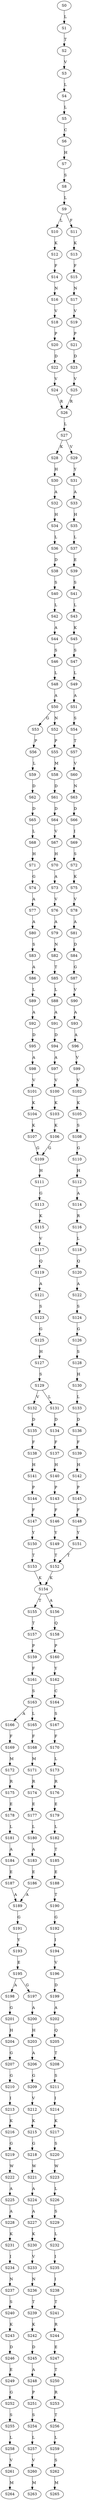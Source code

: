 strict digraph  {
	S0 -> S1 [ label = L ];
	S1 -> S2 [ label = T ];
	S2 -> S3 [ label = V ];
	S3 -> S4 [ label = L ];
	S4 -> S5 [ label = L ];
	S5 -> S6 [ label = C ];
	S6 -> S7 [ label = H ];
	S7 -> S8 [ label = S ];
	S8 -> S9 [ label = L ];
	S9 -> S10 [ label = L ];
	S9 -> S11 [ label = F ];
	S10 -> S12 [ label = K ];
	S11 -> S13 [ label = K ];
	S12 -> S14 [ label = F ];
	S13 -> S15 [ label = F ];
	S14 -> S16 [ label = N ];
	S15 -> S17 [ label = N ];
	S16 -> S18 [ label = V ];
	S17 -> S19 [ label = V ];
	S18 -> S20 [ label = P ];
	S19 -> S21 [ label = P ];
	S20 -> S22 [ label = D ];
	S21 -> S23 [ label = D ];
	S22 -> S24 [ label = V ];
	S23 -> S25 [ label = V ];
	S24 -> S26 [ label = R ];
	S25 -> S26 [ label = R ];
	S26 -> S27 [ label = L ];
	S27 -> S28 [ label = K ];
	S27 -> S29 [ label = V ];
	S28 -> S30 [ label = H ];
	S29 -> S31 [ label = Y ];
	S30 -> S32 [ label = A ];
	S31 -> S33 [ label = A ];
	S32 -> S34 [ label = H ];
	S33 -> S35 [ label = H ];
	S34 -> S36 [ label = L ];
	S35 -> S37 [ label = L ];
	S36 -> S38 [ label = D ];
	S37 -> S39 [ label = E ];
	S38 -> S40 [ label = S ];
	S39 -> S41 [ label = S ];
	S40 -> S42 [ label = L ];
	S41 -> S43 [ label = L ];
	S42 -> S44 [ label = A ];
	S43 -> S45 [ label = K ];
	S44 -> S46 [ label = S ];
	S45 -> S47 [ label = S ];
	S46 -> S48 [ label = L ];
	S47 -> S49 [ label = L ];
	S48 -> S50 [ label = A ];
	S49 -> S51 [ label = A ];
	S50 -> S52 [ label = N ];
	S50 -> S53 [ label = G ];
	S51 -> S54 [ label = S ];
	S52 -> S55 [ label = P ];
	S53 -> S56 [ label = P ];
	S54 -> S57 [ label = T ];
	S55 -> S58 [ label = M ];
	S56 -> S59 [ label = L ];
	S57 -> S60 [ label = V ];
	S58 -> S61 [ label = D ];
	S59 -> S62 [ label = D ];
	S60 -> S63 [ label = N ];
	S61 -> S64 [ label = D ];
	S62 -> S65 [ label = D ];
	S63 -> S66 [ label = D ];
	S64 -> S67 [ label = V ];
	S65 -> S68 [ label = L ];
	S66 -> S69 [ label = I ];
	S67 -> S70 [ label = H ];
	S68 -> S71 [ label = H ];
	S69 -> S72 [ label = S ];
	S70 -> S73 [ label = A ];
	S71 -> S74 [ label = G ];
	S72 -> S75 [ label = K ];
	S73 -> S76 [ label = V ];
	S74 -> S77 [ label = A ];
	S75 -> S78 [ label = V ];
	S76 -> S79 [ label = A ];
	S77 -> S80 [ label = A ];
	S78 -> S81 [ label = A ];
	S79 -> S82 [ label = N ];
	S80 -> S83 [ label = S ];
	S81 -> S84 [ label = D ];
	S82 -> S85 [ label = T ];
	S83 -> S86 [ label = A ];
	S84 -> S87 [ label = G ];
	S85 -> S88 [ label = L ];
	S86 -> S89 [ label = L ];
	S87 -> S90 [ label = V ];
	S88 -> S91 [ label = A ];
	S89 -> S92 [ label = A ];
	S90 -> S93 [ label = A ];
	S91 -> S94 [ label = D ];
	S92 -> S95 [ label = D ];
	S93 -> S96 [ label = A ];
	S94 -> S97 [ label = A ];
	S95 -> S98 [ label = A ];
	S96 -> S99 [ label = V ];
	S97 -> S100 [ label = V ];
	S98 -> S101 [ label = V ];
	S99 -> S102 [ label = V ];
	S100 -> S103 [ label = K ];
	S101 -> S104 [ label = K ];
	S102 -> S105 [ label = K ];
	S103 -> S106 [ label = K ];
	S104 -> S107 [ label = K ];
	S105 -> S108 [ label = S ];
	S106 -> S109 [ label = G ];
	S107 -> S109 [ label = G ];
	S108 -> S110 [ label = G ];
	S109 -> S111 [ label = H ];
	S110 -> S112 [ label = H ];
	S111 -> S113 [ label = G ];
	S112 -> S114 [ label = A ];
	S113 -> S115 [ label = K ];
	S114 -> S116 [ label = R ];
	S115 -> S117 [ label = V ];
	S116 -> S118 [ label = L ];
	S117 -> S119 [ label = Q ];
	S118 -> S120 [ label = Q ];
	S119 -> S121 [ label = A ];
	S120 -> S122 [ label = A ];
	S121 -> S123 [ label = S ];
	S122 -> S124 [ label = S ];
	S123 -> S125 [ label = G ];
	S124 -> S126 [ label = G ];
	S125 -> S127 [ label = H ];
	S126 -> S128 [ label = S ];
	S127 -> S129 [ label = S ];
	S128 -> S130 [ label = H ];
	S129 -> S131 [ label = L ];
	S129 -> S132 [ label = V ];
	S130 -> S133 [ label = L ];
	S131 -> S134 [ label = D ];
	S132 -> S135 [ label = D ];
	S133 -> S136 [ label = D ];
	S134 -> S137 [ label = F ];
	S135 -> S138 [ label = F ];
	S136 -> S139 [ label = F ];
	S137 -> S140 [ label = H ];
	S138 -> S141 [ label = H ];
	S139 -> S142 [ label = H ];
	S140 -> S143 [ label = P ];
	S141 -> S144 [ label = P ];
	S142 -> S145 [ label = P ];
	S143 -> S146 [ label = F ];
	S144 -> S147 [ label = F ];
	S145 -> S148 [ label = F ];
	S146 -> S149 [ label = Y ];
	S147 -> S150 [ label = Y ];
	S148 -> S151 [ label = Y ];
	S149 -> S152 [ label = T ];
	S150 -> S153 [ label = T ];
	S151 -> S152 [ label = T ];
	S152 -> S154 [ label = K ];
	S153 -> S154 [ label = K ];
	S154 -> S155 [ label = T ];
	S154 -> S156 [ label = A ];
	S155 -> S157 [ label = T ];
	S156 -> S158 [ label = Q ];
	S157 -> S159 [ label = P ];
	S158 -> S160 [ label = P ];
	S159 -> S161 [ label = F ];
	S160 -> S162 [ label = Y ];
	S161 -> S163 [ label = S ];
	S162 -> S164 [ label = C ];
	S163 -> S165 [ label = L ];
	S163 -> S166 [ label = A ];
	S164 -> S167 [ label = S ];
	S165 -> S168 [ label = F ];
	S166 -> S169 [ label = F ];
	S167 -> S170 [ label = F ];
	S168 -> S171 [ label = M ];
	S169 -> S172 [ label = M ];
	S170 -> S173 [ label = L ];
	S171 -> S174 [ label = R ];
	S172 -> S175 [ label = R ];
	S173 -> S176 [ label = R ];
	S174 -> S177 [ label = E ];
	S175 -> S178 [ label = E ];
	S176 -> S179 [ label = E ];
	S177 -> S180 [ label = L ];
	S178 -> S181 [ label = L ];
	S179 -> S182 [ label = L ];
	S180 -> S183 [ label = A ];
	S181 -> S184 [ label = A ];
	S182 -> S185 [ label = T ];
	S183 -> S186 [ label = E ];
	S184 -> S187 [ label = E ];
	S185 -> S188 [ label = E ];
	S186 -> S189 [ label = A ];
	S187 -> S189 [ label = A ];
	S188 -> S190 [ label = T ];
	S189 -> S191 [ label = G ];
	S190 -> S192 [ label = G ];
	S191 -> S193 [ label = Y ];
	S192 -> S194 [ label = I ];
	S193 -> S195 [ label = E ];
	S194 -> S196 [ label = V ];
	S195 -> S197 [ label = G ];
	S195 -> S198 [ label = A ];
	S196 -> S199 [ label = D ];
	S197 -> S200 [ label = A ];
	S198 -> S201 [ label = G ];
	S199 -> S202 [ label = A ];
	S200 -> S203 [ label = H ];
	S201 -> S204 [ label = H ];
	S202 -> S205 [ label = Q ];
	S203 -> S206 [ label = A ];
	S204 -> S207 [ label = G ];
	S205 -> S208 [ label = T ];
	S206 -> S209 [ label = G ];
	S207 -> S210 [ label = G ];
	S208 -> S211 [ label = S ];
	S209 -> S212 [ label = V ];
	S210 -> S213 [ label = I ];
	S211 -> S214 [ label = I ];
	S212 -> S215 [ label = K ];
	S213 -> S216 [ label = K ];
	S214 -> S217 [ label = K ];
	S215 -> S218 [ label = G ];
	S216 -> S219 [ label = G ];
	S217 -> S220 [ label = S ];
	S218 -> S221 [ label = W ];
	S219 -> S222 [ label = W ];
	S220 -> S223 [ label = W ];
	S221 -> S224 [ label = A ];
	S222 -> S225 [ label = A ];
	S223 -> S226 [ label = L ];
	S224 -> S227 [ label = A ];
	S225 -> S228 [ label = A ];
	S226 -> S229 [ label = S ];
	S227 -> S230 [ label = K ];
	S228 -> S231 [ label = K ];
	S229 -> S232 [ label = L ];
	S230 -> S233 [ label = V ];
	S231 -> S234 [ label = I ];
	S232 -> S235 [ label = I ];
	S233 -> S236 [ label = N ];
	S234 -> S237 [ label = N ];
	S235 -> S238 [ label = I ];
	S236 -> S239 [ label = T ];
	S237 -> S240 [ label = S ];
	S238 -> S241 [ label = T ];
	S239 -> S242 [ label = K ];
	S240 -> S243 [ label = K ];
	S241 -> S244 [ label = R ];
	S242 -> S245 [ label = D ];
	S243 -> S246 [ label = D ];
	S244 -> S247 [ label = E ];
	S245 -> S248 [ label = A ];
	S246 -> S249 [ label = E ];
	S247 -> S250 [ label = T ];
	S248 -> S251 [ label = P ];
	S249 -> S252 [ label = G ];
	S250 -> S253 [ label = R ];
	S251 -> S254 [ label = S ];
	S252 -> S255 [ label = S ];
	S253 -> S256 [ label = T ];
	S254 -> S257 [ label = L ];
	S255 -> S258 [ label = L ];
	S256 -> S259 [ label = L ];
	S257 -> S260 [ label = V ];
	S258 -> S261 [ label = V ];
	S259 -> S262 [ label = S ];
	S260 -> S263 [ label = M ];
	S261 -> S264 [ label = M ];
	S262 -> S265 [ label = M ];
}
